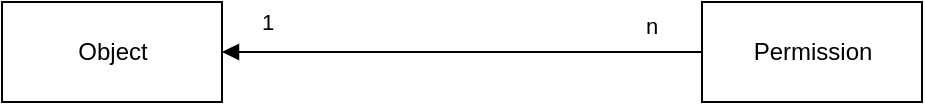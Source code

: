 <mxfile version="14.6.6" type="device"><diagram name="Page-1" id="3e8102d1-ef87-2e61-34e1-82d9a586fe2e"><mxGraphModel dx="1038" dy="556" grid="1" gridSize="10" guides="1" tooltips="1" connect="1" arrows="1" fold="1" page="1" pageScale="1" pageWidth="1100" pageHeight="850" background="#ffffff" math="0" shadow="0"><root><mxCell id="0"/><mxCell id="1" parent="0"/><mxCell id="k9Zv-9Dgta994ppdg1V9-2" value="Object" style="html=1;" vertex="1" parent="1"><mxGeometry x="330" y="320" width="110" height="50" as="geometry"/></mxCell><mxCell id="k9Zv-9Dgta994ppdg1V9-3" value="Permission" style="html=1;" vertex="1" parent="1"><mxGeometry x="680" y="320" width="110" height="50" as="geometry"/></mxCell><mxCell id="k9Zv-9Dgta994ppdg1V9-5" value="" style="endArrow=block;endFill=1;html=1;edgeStyle=orthogonalEdgeStyle;align=left;verticalAlign=top;entryX=1;entryY=0.5;entryDx=0;entryDy=0;entryPerimeter=0;exitX=0;exitY=0.5;exitDx=0;exitDy=0;" edge="1" parent="1" source="k9Zv-9Dgta994ppdg1V9-3" target="k9Zv-9Dgta994ppdg1V9-2"><mxGeometry x="0.083" y="5" relative="1" as="geometry"><mxPoint x="640" y="330" as="sourcePoint"/><mxPoint x="450" y="345" as="targetPoint"/><Array as="points"/><mxPoint as="offset"/></mxGeometry></mxCell><mxCell id="k9Zv-9Dgta994ppdg1V9-6" value="n" style="edgeLabel;resizable=0;html=1;align=left;verticalAlign=bottom;" connectable="0" vertex="1" parent="k9Zv-9Dgta994ppdg1V9-5"><mxGeometry x="-1" relative="1" as="geometry"><mxPoint x="-30" y="-5" as="offset"/></mxGeometry></mxCell><mxCell id="k9Zv-9Dgta994ppdg1V9-9" value="1" style="edgeLabel;resizable=0;html=1;align=left;verticalAlign=bottom;" connectable="0" vertex="1" parent="1"><mxGeometry x="640" y="345" as="geometry"><mxPoint x="-182" y="-7" as="offset"/></mxGeometry></mxCell></root></mxGraphModel></diagram></mxfile>